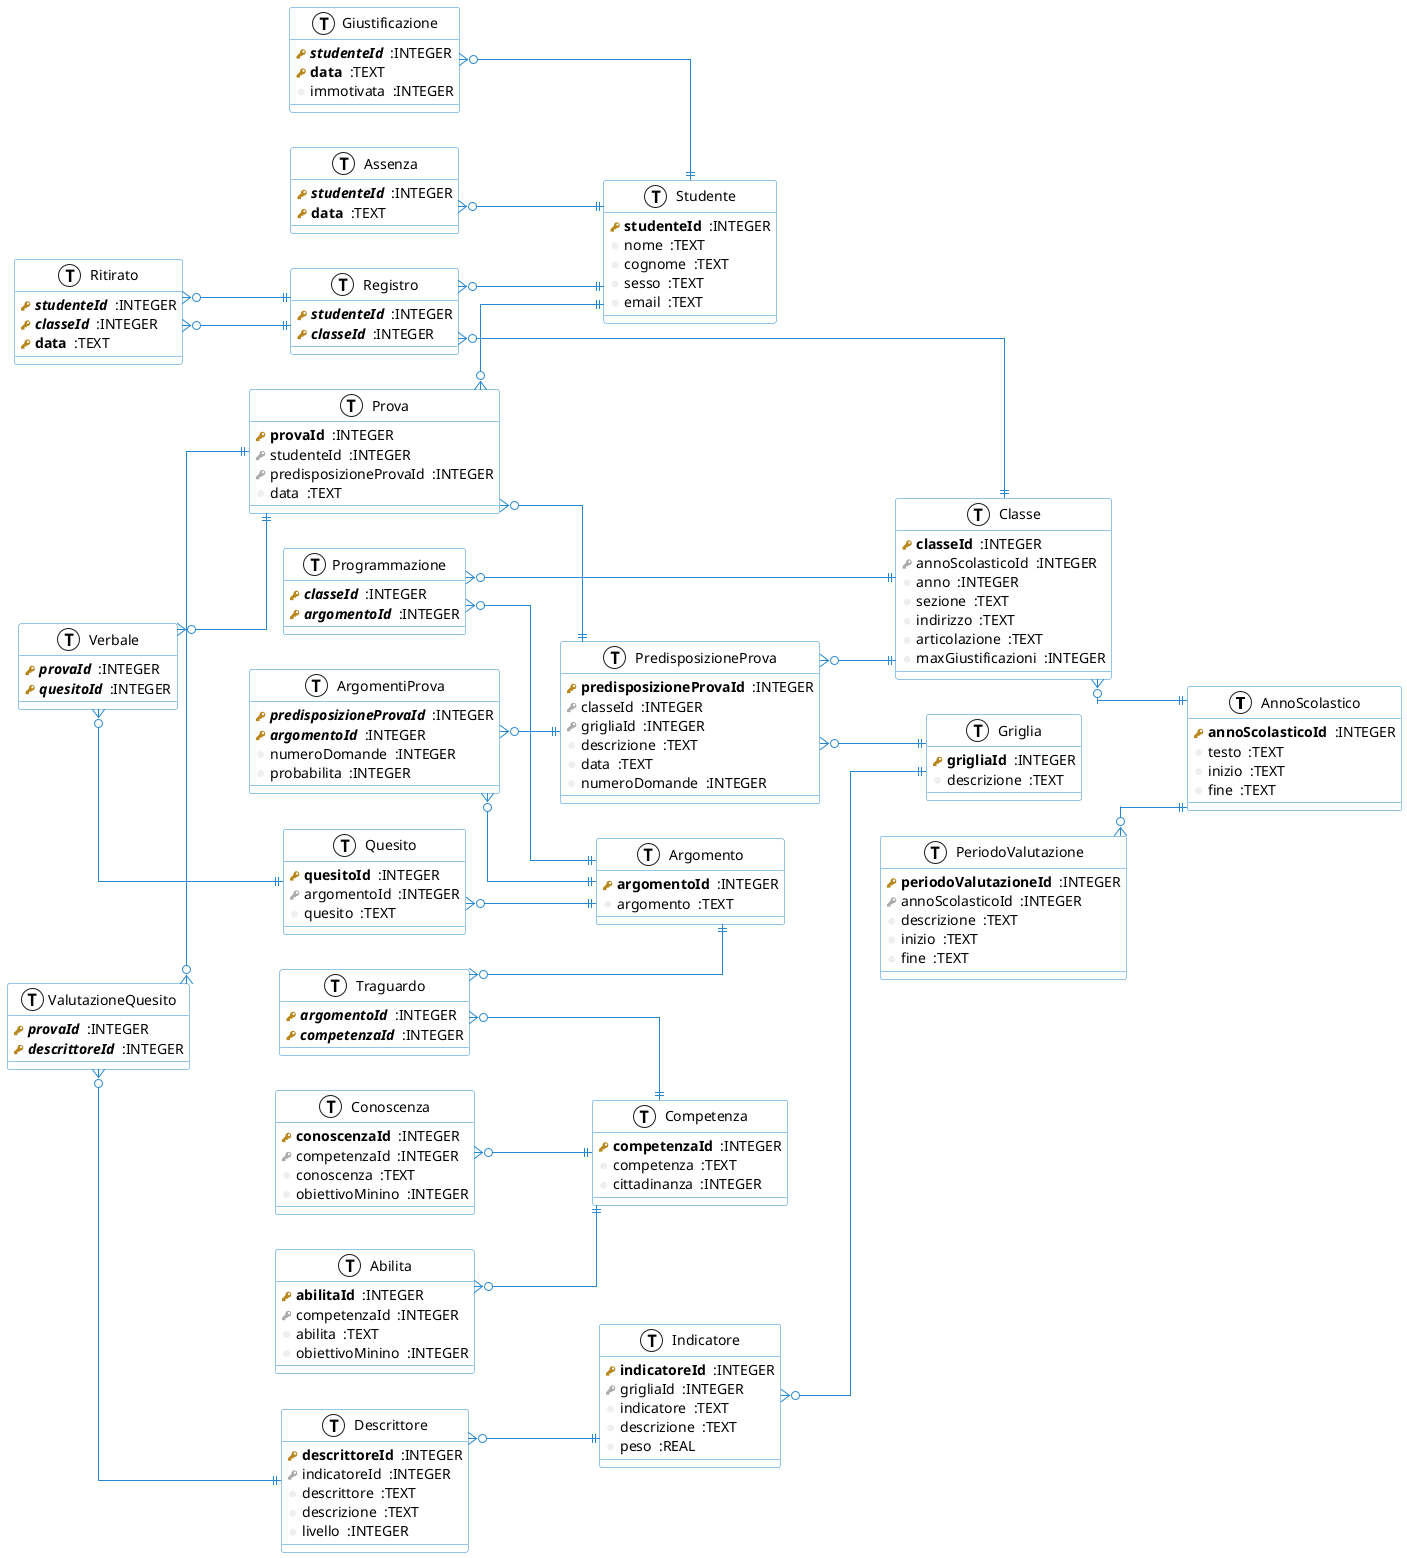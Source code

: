 @startuml
left to right direction
skinparam roundcorner 5
skinparam linetype ortho
skinparam shadowing false
skinparam handwritten false
skinparam class {
    BackgroundColor white
    ArrowColor #2688d4
    BorderColor #2688d4
}
!define primary_key(x) <b><color:#b8861b><&key></color> x</b>
!define foreign_key(x) <color:#aaaaaa><&key></color> x
!define primary_and_foreign_key(x) <b><i><color:#b8861b><&key></color> x</i></b>
!define column(x) <color:#efefef><&media-record></color> x
!define table(x) entity x << (T, white) >>

table( AnnoScolastico ) {
   primary_key( annoScolasticoId )  :INTEGER 
   column( testo )  :TEXT 
   column( inizio )  :TEXT 
   column( fine )  :TEXT 
 }


table( PeriodoValutazione ) {
   primary_key( periodoValutazioneId )  :INTEGER 
   foreign_key( annoScolasticoId )  :INTEGER 
   column( descrizione )  :TEXT 
   column( inizio )  :TEXT 
   column( fine )  :TEXT 
 }


table( Classe ) {
   primary_key( classeId )  :INTEGER 
   foreign_key( annoScolasticoId )  :INTEGER 
   column( anno )  :INTEGER 
   column( sezione )  :TEXT 
   column( indirizzo )  :TEXT 
   column( articolazione )  :TEXT 
   column( maxGiustificazioni )  :INTEGER 
 }


table( Studente ) {
   primary_key( studenteId )  :INTEGER 
   column( nome )  :TEXT 
   column( cognome )  :TEXT 
   column( sesso )  :TEXT 
   column( email )  :TEXT 
 }


table( Registro ) {
   primary_and_foreign_key( studenteId )  :INTEGER 
   primary_and_foreign_key( classeId )  :INTEGER 
 }


table( Ritirato ) {
   primary_and_foreign_key( studenteId )  :INTEGER 
   primary_and_foreign_key( classeId )  :INTEGER 
   primary_key( data )  :TEXT 
 }


table( Argomento ) {
   primary_key( argomentoId )  :INTEGER 
   column( argomento )  :TEXT 
 }


table( Programmazione ) {
   primary_and_foreign_key( classeId )  :INTEGER 
   primary_and_foreign_key( argomentoId )  :INTEGER 
 }


table( Quesito ) {
   primary_key( quesitoId )  :INTEGER 
   foreign_key( argomentoId )  :INTEGER 
   column( quesito )  :TEXT 
 }


table( Assenza ) {
   primary_and_foreign_key( studenteId )  :INTEGER 
   primary_key( data )  :TEXT 
 }


table( Giustificazione ) {
   primary_and_foreign_key( studenteId )  :INTEGER 
   primary_key( data )  :TEXT 
   column( immotivata )  :INTEGER 
 }


table( Griglia ) {
   primary_key( grigliaId )  :INTEGER 
   column( descrizione )  :TEXT 
 }


table( PredisposizioneProva ) {
   primary_key( predisposizioneProvaId )  :INTEGER 
   foreign_key( classeId )  :INTEGER 
   foreign_key( grigliaId )  :INTEGER 
   column( descrizione )  :TEXT 
   column( data )  :TEXT 
   column( numeroDomande )  :INTEGER 
 }


table( ArgomentiProva ) {
   primary_and_foreign_key( predisposizioneProvaId )  :INTEGER 
   primary_and_foreign_key( argomentoId )  :INTEGER 
   column( numeroDomande )  :INTEGER 
   column( probabilita )  :INTEGER 
 }


table( Indicatore ) {
   primary_key( indicatoreId )  :INTEGER 
   foreign_key( grigliaId )  :INTEGER 
   column( indicatore )  :TEXT 
   column( descrizione )  :TEXT 
   column( peso )  :REAL 
 }


table( Descrittore ) {
   primary_key( descrittoreId )  :INTEGER 
   foreign_key( indicatoreId )  :INTEGER 
   column( descrittore )  :TEXT 
   column( descrizione )  :TEXT 
   column( livello )  :INTEGER 
 }


table( Prova ) {
   primary_key( provaId )  :INTEGER 
   foreign_key( studenteId )  :INTEGER 
   foreign_key( predisposizioneProvaId )  :INTEGER 
   column( data )  :TEXT 
 }


table( ValutazioneQuesito ) {
   primary_and_foreign_key( provaId )  :INTEGER 
   primary_and_foreign_key( descrittoreId )  :INTEGER 
 }


table( Verbale ) {
   primary_and_foreign_key( provaId )  :INTEGER 
   primary_and_foreign_key( quesitoId )  :INTEGER 
 }


table( Competenza ) {
   primary_key( competenzaId )  :INTEGER 
   column( competenza )  :TEXT 
   column( cittadinanza )  :INTEGER 
 }


table( Conoscenza ) {
   primary_key( conoscenzaId )  :INTEGER 
   foreign_key( competenzaId )  :INTEGER 
   column( conoscenza )  :TEXT 
   column( obiettivoMinino )  :INTEGER 
 }


table( Abilita ) {
   primary_key( abilitaId )  :INTEGER 
   foreign_key( competenzaId )  :INTEGER 
   column( abilita )  :TEXT 
   column( obiettivoMinino )  :INTEGER 
 }


table( Traguardo ) {
   primary_and_foreign_key( argomentoId )  :INTEGER 
   primary_and_foreign_key( competenzaId )  :INTEGER 
 }


 PeriodoValutazione }o--|| AnnoScolastico
 Classe }o--|| AnnoScolastico
 Registro }o--|| Classe
 Registro }o--|| Studente
 Ritirato }o--|| Registro
 Ritirato }o--|| Registro
 Programmazione }o--|| Argomento
 Programmazione }o--|| Classe
 Quesito }o--|| Argomento
 Assenza }o--|| Studente
 Giustificazione }o--|| Studente
 PredisposizioneProva }o--|| Griglia
 PredisposizioneProva }o--|| Classe
 ArgomentiProva }o--|| Argomento
 ArgomentiProva }o--|| PredisposizioneProva
 Indicatore }o--|| Griglia
 Descrittore }o--|| Indicatore
 Prova }o--|| PredisposizioneProva
 Prova }o--|| Studente
 ValutazioneQuesito }o--|| Descrittore
 ValutazioneQuesito }o--|| Prova
 Verbale }o--|| Quesito
 Verbale }o--|| Prova
 Conoscenza }o--|| Competenza
 Abilita }o--|| Competenza
 Traguardo }o--|| Competenza
 Traguardo }o--|| Argomento

@enduml
